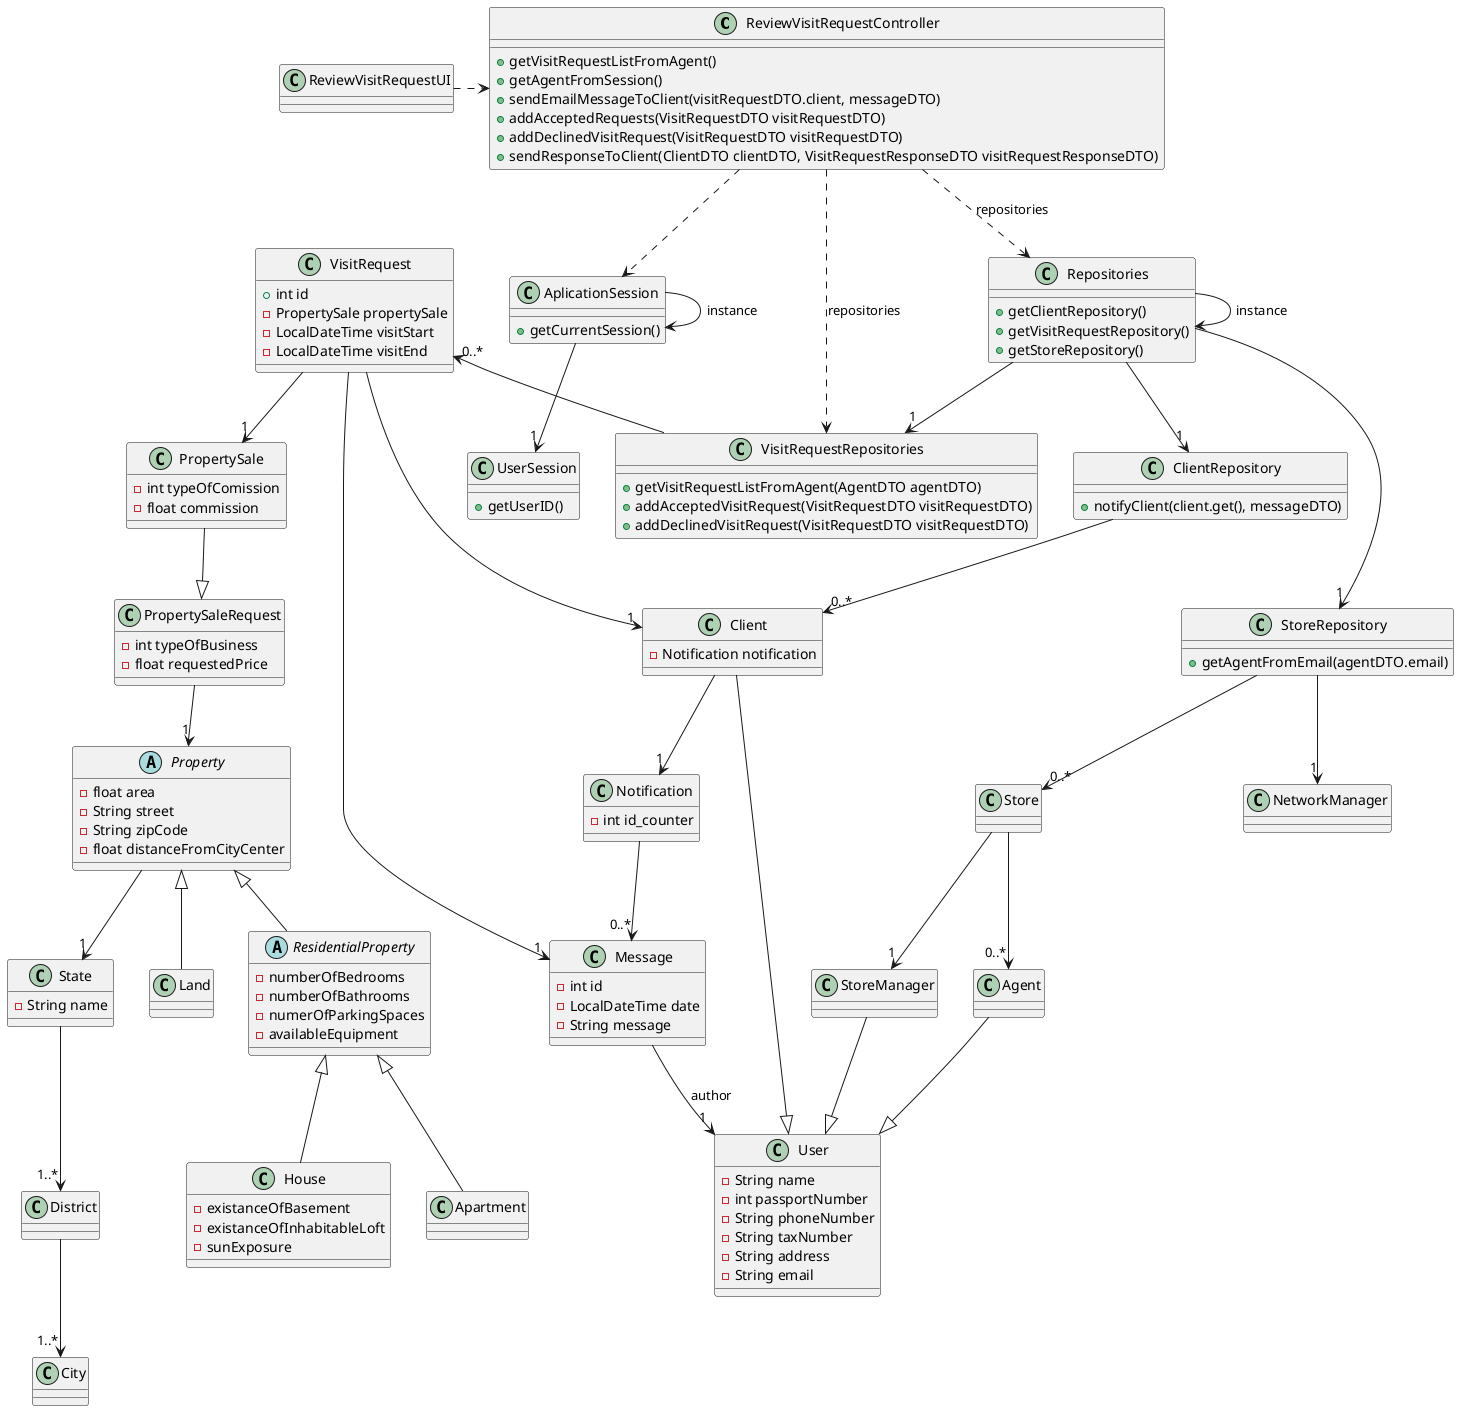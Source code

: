 @startuml
'https://plantuml.com/class-diagram


class ReviewVisitRequestController {
+getVisitRequestListFromAgent()
+getAgentFromSession()
+sendEmailMessageToClient(visitRequestDTO.client, messageDTO)
+addAcceptedRequests(VisitRequestDTO visitRequestDTO)
+addDeclinedVisitRequest(VisitRequestDTO visitRequestDTO)
+sendResponseToClient(ClientDTO clientDTO, VisitRequestResponseDTO visitRequestResponseDTO)
}

class ReviewVisitRequestUI{
}

class Repositories {
+getClientRepository()
+getVisitRequestRepository()
+getStoreRepository()
}
class AplicationSession{

+getCurrentSession()
}
class UserSession{
+getUserID()
}

class VisitRequestRepositories{
+getVisitRequestListFromAgent(AgentDTO agentDTO)
+addAcceptedVisitRequest(VisitRequestDTO visitRequestDTO)
+addDeclinedVisitRequest(VisitRequestDTO visitRequestDTO)
}

class ClientRepository{
+notifyClient(client.get(), messageDTO)
}

class StoreRepository{
+getAgentFromEmail(agentDTO.email)
}

class Agent{
}

class Client{
}

class VisitRequest{
+ int id
- PropertySale propertySale
- LocalDateTime visitStart
- LocalDateTime visitEnd
}

class Client{
- Notification notification
}

class Notification{
- int id_counter
}

class Message {
- int id
- LocalDateTime date
- String message
}

class User{
 - String name
 - int passportNumber
 - String phoneNumber
 - String taxNumber
 - String address
 - String email
}

class PropertySaleRequest{
- int typeOfBusiness
- float requestedPrice
}

class PropertySale {
- int typeOfComission
- float commission
}

abstract class Property {
- float area
- String street
- String zipCode
- float distanceFromCityCenter
}

class Land {

}

class City{
}

class State{
- String name
}

class District{

}

abstract class ResidentialProperty {
- numberOfBedrooms
- numberOfBathrooms
- numerOfParkingSpaces
- availableEquipment
}

class Apartment {
}


class House {
- existanceOfBasement
- existanceOfInhabitableLoft
- sunExposure
}

class Store {

}

class NetworkManager{
}




ReviewVisitRequestUI .> ReviewVisitRequestController
ReviewVisitRequestController ..> Repositories : repositories
Repositories  --> "1" VisitRequestRepositories
Repositories --> "1" ClientRepository
Repositories --> "1" StoreRepository
ReviewVisitRequestController ..> VisitRequestRepositories : repositories
ReviewVisitRequestController ..> AplicationSession
AplicationSession -> AplicationSession : instance
AplicationSession --> "1" UserSession
Repositories --> Repositories : instance
VisitRequest --> "1" Client

VisitRequest "0..*"<-- VisitRequestRepositories
Client --> "1" Notification
Notification --> "0..*" Message
VisitRequest --> "1" Message
VisitRequest --> "1" PropertySale


ResidentialProperty --up|> Property
Land --up|> Property
Apartment --up|> ResidentialProperty
House --up|> ResidentialProperty

Property--> "1" State
State --> "1..*" District
District --> "1..*" City

PropertySale --|> PropertySaleRequest

PropertySaleRequest --> "1" Property

Message --> "1" User : author

ClientRepository --> "0..*" Client
Client --|> User


StoreRepository --> "0..*" Store
StoreRepository --> "1" NetworkManager

Store --> "1" StoreManager
Store --> "0..*" Agent
StoreManager --|> User
Agent --|> User


@enduml